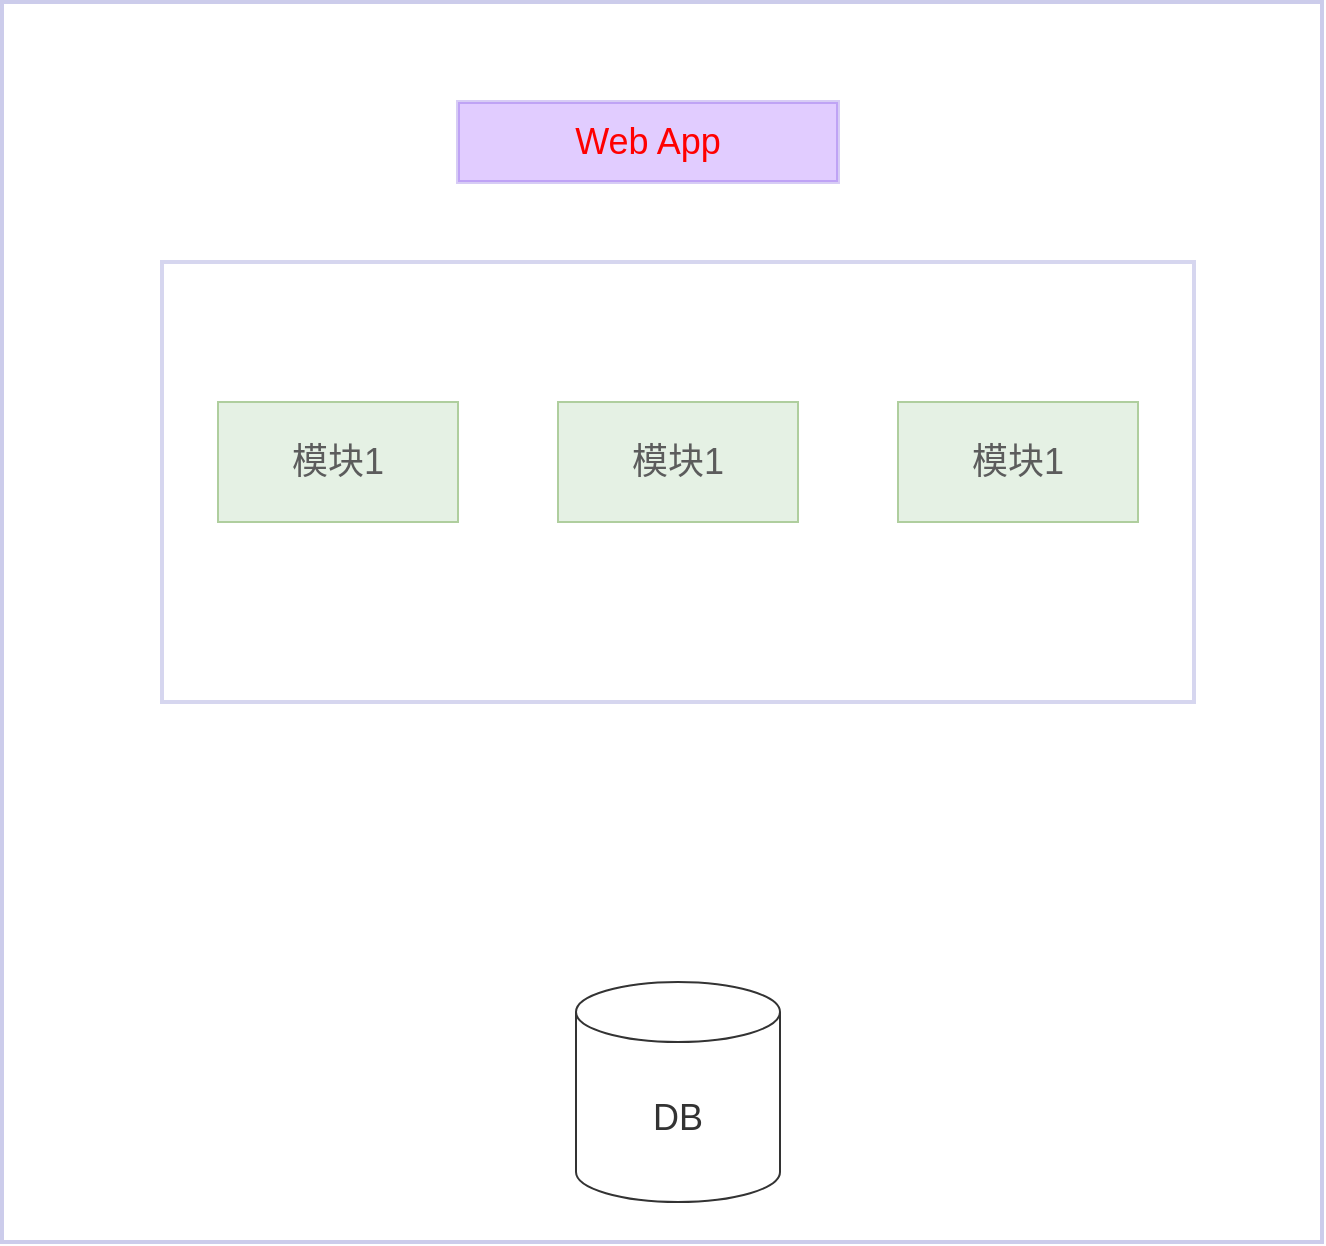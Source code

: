 <mxfile version="15.2.9" type="device"><diagram id="IrNDO0uloDVOkkPTPfws" name="Page-1"><mxGraphModel dx="1422" dy="802" grid="1" gridSize="10" guides="1" tooltips="1" connect="1" arrows="1" fold="1" page="1" pageScale="1" pageWidth="827" pageHeight="1169" math="0" shadow="0"><root><mxCell id="0"/><mxCell id="1" parent="0"/><mxCell id="0YTreD9NpJMyL9LM6Aum-1" value="&lt;font style=&quot;font-size: 18px&quot;&gt;DB&lt;/font&gt;" style="shape=cylinder3;whiteSpace=wrap;html=1;boundedLbl=1;backgroundOutline=1;size=15;" vertex="1" parent="1"><mxGeometry x="347" y="720" width="102" height="110" as="geometry"/></mxCell><mxCell id="0YTreD9NpJMyL9LM6Aum-2" value="&lt;font style=&quot;font-size: 18px&quot;&gt;模块1&lt;/font&gt;" style="rounded=0;whiteSpace=wrap;html=1;fillColor=#d5e8d4;strokeColor=#82b366;" vertex="1" parent="1"><mxGeometry x="168" y="430" width="120" height="60" as="geometry"/></mxCell><mxCell id="0YTreD9NpJMyL9LM6Aum-3" value="&lt;font style=&quot;font-size: 18px&quot;&gt;模块1&lt;/font&gt;" style="rounded=0;whiteSpace=wrap;html=1;fillColor=#d5e8d4;strokeColor=#82b366;" vertex="1" parent="1"><mxGeometry x="338" y="430" width="120" height="60" as="geometry"/></mxCell><mxCell id="0YTreD9NpJMyL9LM6Aum-4" value="&lt;font style=&quot;font-size: 18px&quot;&gt;模块1&lt;/font&gt;" style="rounded=0;whiteSpace=wrap;html=1;fillColor=#d5e8d4;strokeColor=#82b366;" vertex="1" parent="1"><mxGeometry x="508" y="430" width="120" height="60" as="geometry"/></mxCell><mxCell id="0YTreD9NpJMyL9LM6Aum-7" value="" style="rounded=0;whiteSpace=wrap;html=1;opacity=20;strokeWidth=2;strokeColor=#000099;" vertex="1" parent="1"><mxGeometry x="140" y="360" width="516" height="220" as="geometry"/></mxCell><mxCell id="0YTreD9NpJMyL9LM6Aum-8" value="" style="rounded=0;whiteSpace=wrap;html=1;opacity=20;strokeWidth=2;strokeColor=#000099;" vertex="1" parent="1"><mxGeometry x="60" y="230" width="660" height="620" as="geometry"/></mxCell><mxCell id="0YTreD9NpJMyL9LM6Aum-9" value="&lt;span style=&quot;font-size: 18px&quot;&gt;&lt;font color=&quot;#ff0000&quot;&gt;Web App&lt;/font&gt;&lt;/span&gt;" style="rounded=0;whiteSpace=wrap;html=1;strokeColor=#3700CC;strokeWidth=2;opacity=20;fillColor=#6a00ff;fontColor=#ffffff;" vertex="1" parent="1"><mxGeometry x="288" y="280" width="190" height="40" as="geometry"/></mxCell></root></mxGraphModel></diagram></mxfile>